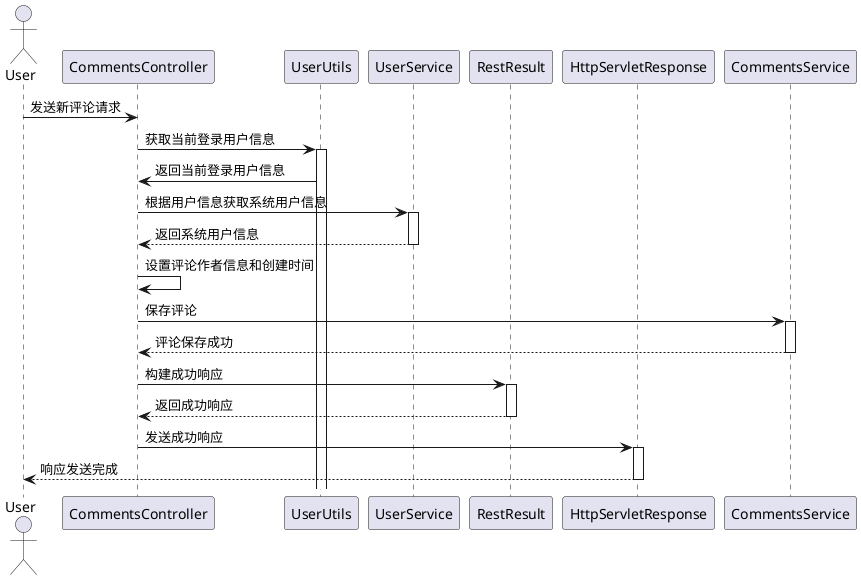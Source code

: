 @startuml
actor User
participant CommentsController
participant UserUtils
participant UserService
participant RestResult
participant HttpServletResponse
participant CommentsService

User -> CommentsController: 发送新评论请求
CommentsController -> UserUtils: 获取当前登录用户信息
activate UserUtils
UserUtils -> CommentsController: 返回当前登录用户信息
CommentsController -> UserService: 根据用户信息获取系统用户信息
activate UserService
UserService --> CommentsController: 返回系统用户信息
deactivate UserService
CommentsController -> CommentsController: 设置评论作者信息和创建时间
CommentsController -> CommentsService: 保存评论
activate CommentsService
CommentsService --> CommentsController: 评论保存成功
deactivate CommentsService
CommentsController -> RestResult: 构建成功响应
activate RestResult
RestResult --> CommentsController: 返回成功响应
deactivate RestResult
CommentsController -> HttpServletResponse: 发送成功响应
activate HttpServletResponse
HttpServletResponse --> User: 响应发送完成
deactivate HttpServletResponse
deactivate CommentsController
@enduml

